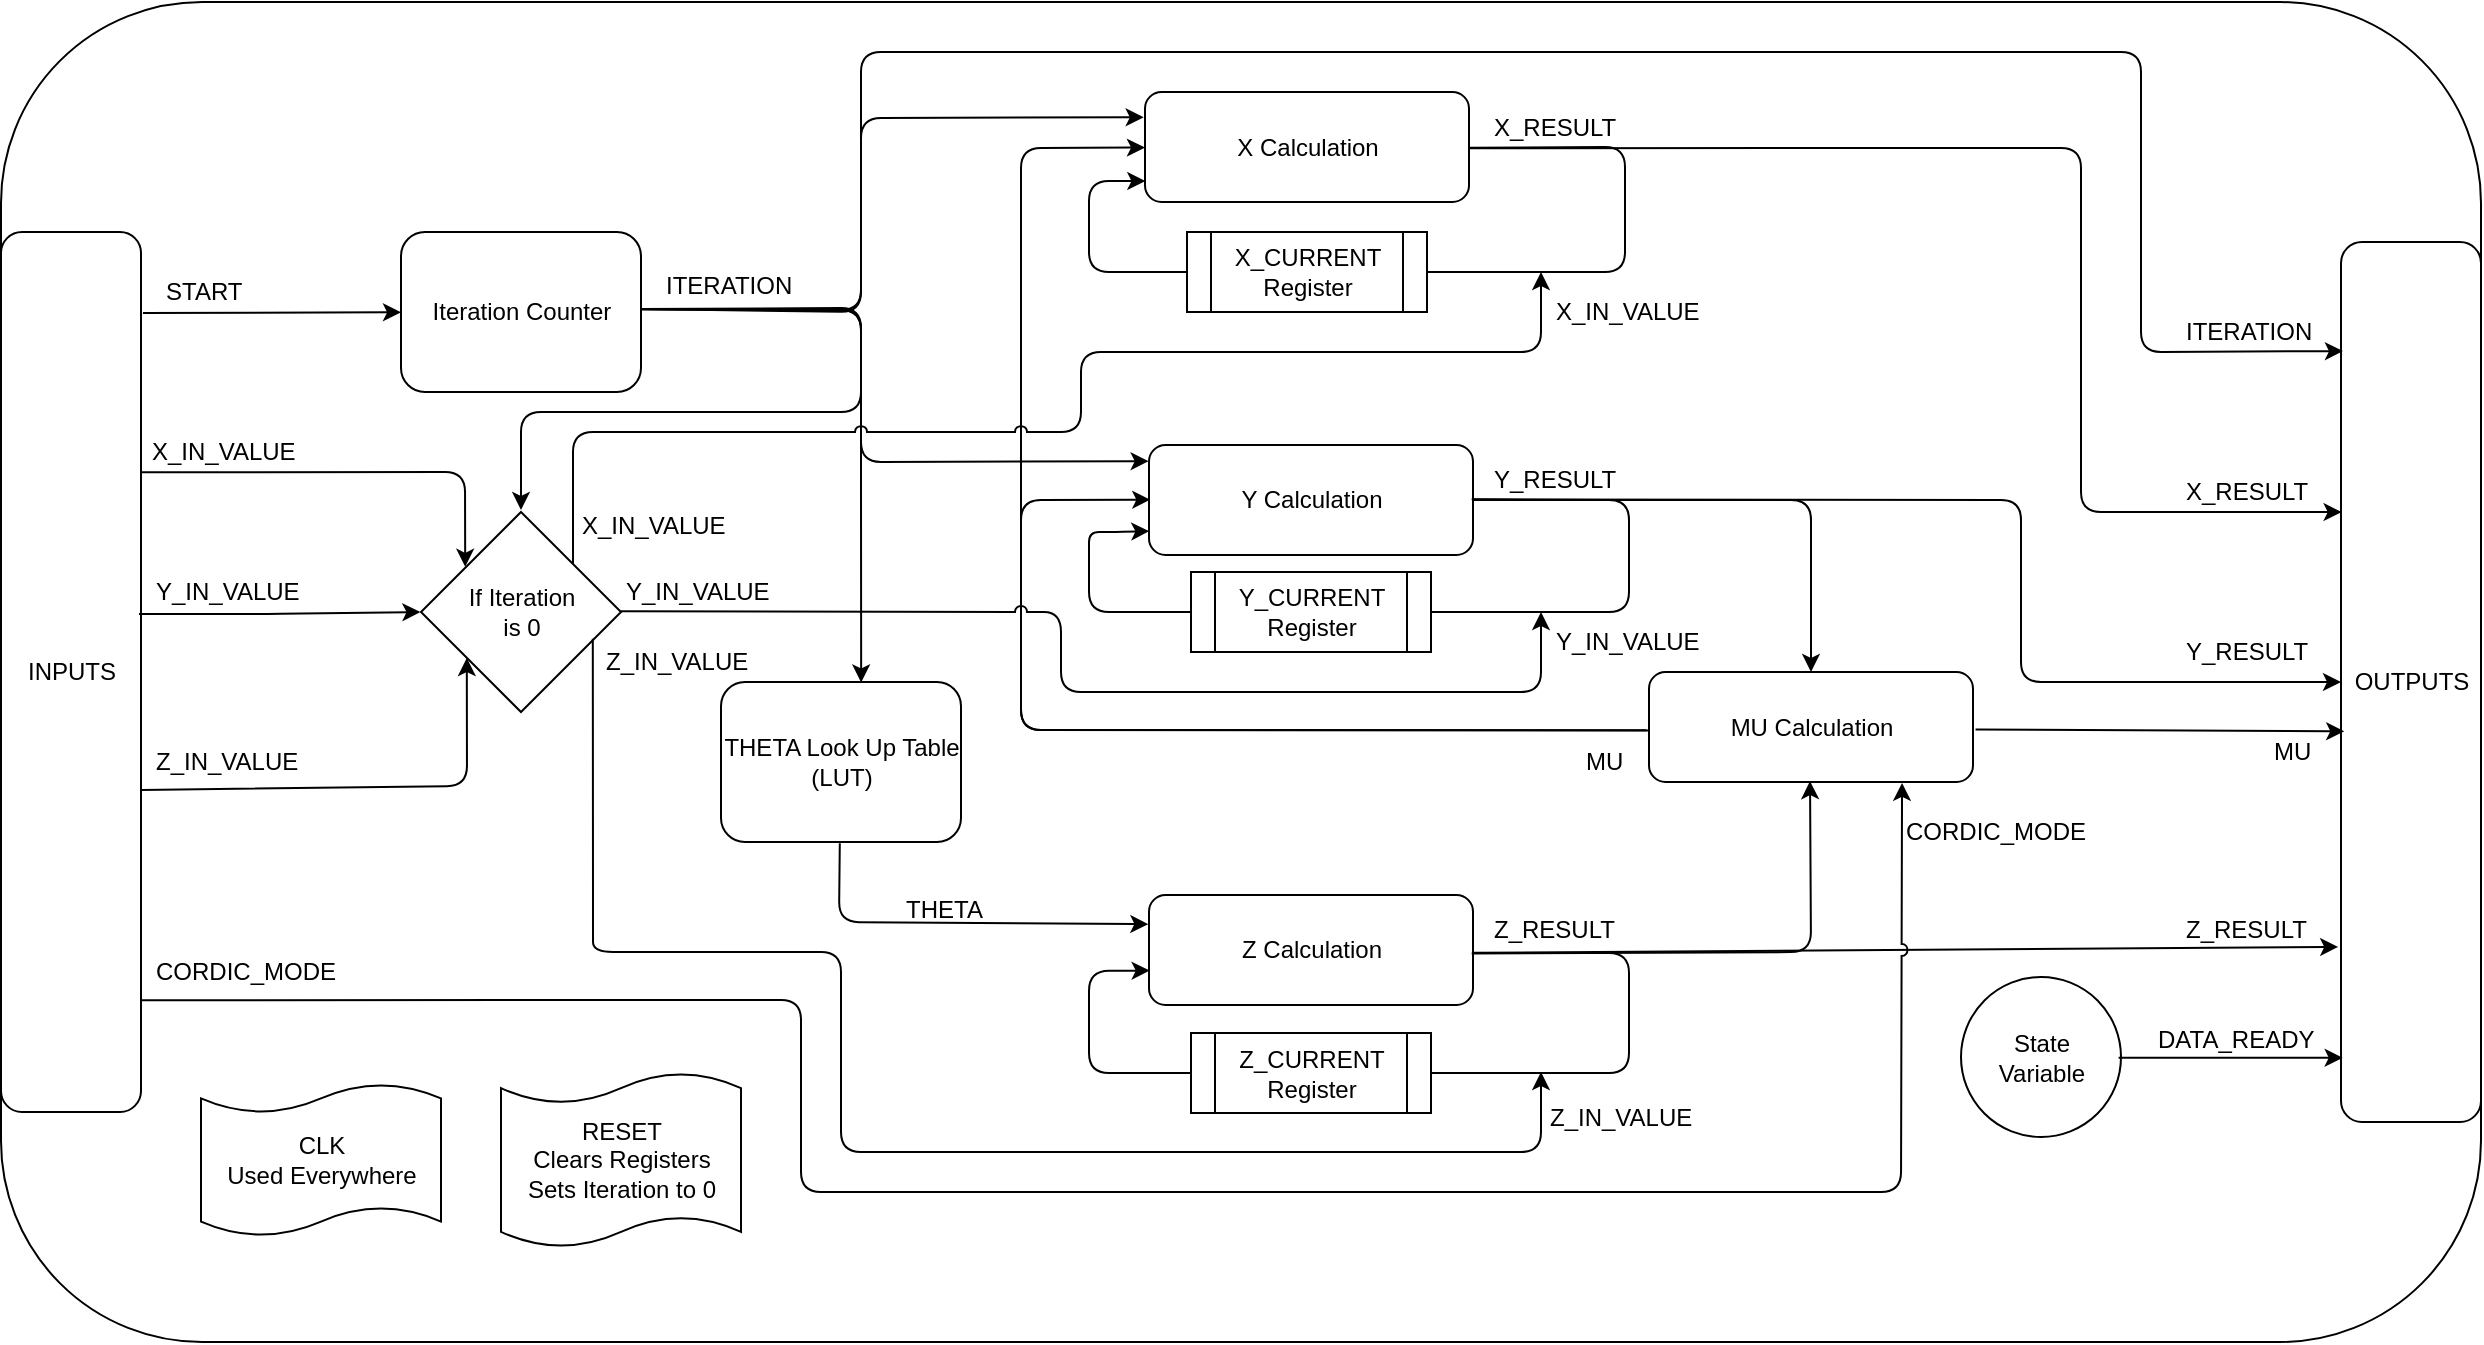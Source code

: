 <mxfile version="10.5.9" type="device"><diagram id="5dQQUnVVZyGBs88KWjow" name="Page-1"><mxGraphModel dx="1522" dy="789" grid="0" gridSize="10" guides="1" tooltips="1" connect="0" arrows="1" fold="1" page="1" pageScale="1" pageWidth="2000" pageHeight="2000" math="0" shadow="0"><root><mxCell id="0"/><mxCell id="1" parent="0"/><mxCell id="CRty-Kep7pwRo8-JoNmM-84" value="" style="rounded=1;whiteSpace=wrap;html=1;" parent="1" vertex="1"><mxGeometry x="206.5" y="240" width="1240" height="670" as="geometry"/></mxCell><mxCell id="CRty-Kep7pwRo8-JoNmM-1" value="INPUTS" style="rounded=1;whiteSpace=wrap;html=1;" parent="1" vertex="1"><mxGeometry x="206.5" y="355" width="70" height="440" as="geometry"/></mxCell><mxCell id="CRty-Kep7pwRo8-JoNmM-3" value="X Calculation" style="rounded=1;whiteSpace=wrap;html=1;" parent="1" vertex="1"><mxGeometry x="778.5" y="285" width="162" height="55" as="geometry"/></mxCell><mxCell id="CRty-Kep7pwRo8-JoNmM-5" value="Iteration Counter" style="rounded=1;whiteSpace=wrap;html=1;" parent="1" vertex="1"><mxGeometry x="406.5" y="355" width="120" height="80" as="geometry"/></mxCell><mxCell id="CRty-Kep7pwRo8-JoNmM-7" value="START" style="text;html=1;resizable=0;points=[];autosize=1;align=left;verticalAlign=top;spacingTop=-4;" parent="1" vertex="1"><mxGeometry x="286.5" y="375" width="50" height="20" as="geometry"/></mxCell><mxCell id="CRty-Kep7pwRo8-JoNmM-15" value="" style="endArrow=classic;html=1;exitX=1.014;exitY=0.092;exitDx=0;exitDy=0;exitPerimeter=0;" parent="1" edge="1" target="CRty-Kep7pwRo8-JoNmM-5" source="CRty-Kep7pwRo8-JoNmM-1"><mxGeometry width="50" height="50" relative="1" as="geometry"><mxPoint x="726.5" y="295" as="sourcePoint"/><mxPoint x="819.5" y="295" as="targetPoint"/></mxGeometry></mxCell><mxCell id="CRty-Kep7pwRo8-JoNmM-19" value="" style="endArrow=classic;html=1;entryX=-0.004;entryY=0.23;entryDx=0;entryDy=0;entryPerimeter=0;exitX=0.999;exitY=0.481;exitDx=0;exitDy=0;exitPerimeter=0;" parent="1" edge="1" target="CRty-Kep7pwRo8-JoNmM-3" source="CRty-Kep7pwRo8-JoNmM-5"><mxGeometry width="50" height="50" relative="1" as="geometry"><mxPoint x="726.5" y="314.5" as="sourcePoint"/><mxPoint x="819.5" y="314.5" as="targetPoint"/><Array as="points"><mxPoint x="636.5" y="394"/><mxPoint x="636.5" y="298"/></Array></mxGeometry></mxCell><mxCell id="ZrkKVSXEOIhUWwVmv3_7-3" value="OUTPUTS" style="rounded=1;whiteSpace=wrap;html=1;" vertex="1" parent="1"><mxGeometry x="1376.5" y="360" width="70" height="440" as="geometry"/></mxCell><mxCell id="ZrkKVSXEOIhUWwVmv3_7-7" value="Y Calculation" style="rounded=1;whiteSpace=wrap;html=1;" vertex="1" parent="1"><mxGeometry x="780.5" y="461.5" width="162" height="55" as="geometry"/></mxCell><mxCell id="ZrkKVSXEOIhUWwVmv3_7-8" value="Z Calculation" style="rounded=1;whiteSpace=wrap;html=1;" vertex="1" parent="1"><mxGeometry x="780.5" y="686.5" width="162" height="55" as="geometry"/></mxCell><mxCell id="ZrkKVSXEOIhUWwVmv3_7-10" value="ITERATION" style="text;html=1;resizable=0;points=[];autosize=1;align=left;verticalAlign=top;spacingTop=-4;" vertex="1" parent="1"><mxGeometry x="536.5" y="371.5" width="80" height="20" as="geometry"/></mxCell><mxCell id="ZrkKVSXEOIhUWwVmv3_7-11" value="THETA Look Up Table (LUT)" style="rounded=1;whiteSpace=wrap;html=1;" vertex="1" parent="1"><mxGeometry x="566.5" y="580" width="120" height="80" as="geometry"/></mxCell><mxCell id="ZrkKVSXEOIhUWwVmv3_7-13" value="" style="endArrow=classic;html=1;exitX=1.001;exitY=0.527;exitDx=0;exitDy=0;exitPerimeter=0;entryX=-0.02;entryY=0.801;entryDx=0;entryDy=0;entryPerimeter=0;" edge="1" parent="1" source="ZrkKVSXEOIhUWwVmv3_7-8" target="ZrkKVSXEOIhUWwVmv3_7-3"><mxGeometry width="50" height="50" relative="1" as="geometry"><mxPoint x="436.5" y="1205" as="sourcePoint"/><mxPoint x="486.5" y="1155" as="targetPoint"/></mxGeometry></mxCell><mxCell id="ZrkKVSXEOIhUWwVmv3_7-14" value="Z_RESULT" style="text;html=1;resizable=0;points=[];autosize=1;align=left;verticalAlign=top;spacingTop=-4;" vertex="1" parent="1"><mxGeometry x="950.5" y="694" width="80" height="20" as="geometry"/></mxCell><mxCell id="ZrkKVSXEOIhUWwVmv3_7-15" value="" style="endArrow=classic;html=1;entryX=-0.002;entryY=0.265;entryDx=0;entryDy=0;entryPerimeter=0;exitX=0.495;exitY=1.008;exitDx=0;exitDy=0;exitPerimeter=0;" edge="1" parent="1" source="ZrkKVSXEOIhUWwVmv3_7-11" target="ZrkKVSXEOIhUWwVmv3_7-8"><mxGeometry width="50" height="50" relative="1" as="geometry"><mxPoint x="536.5" y="403.429" as="sourcePoint"/><mxPoint x="754.214" y="484" as="targetPoint"/><Array as="points"><mxPoint x="625.5" y="700"/></Array></mxGeometry></mxCell><mxCell id="ZrkKVSXEOIhUWwVmv3_7-16" value="THETA" style="text;html=1;resizable=0;points=[];autosize=1;align=left;verticalAlign=top;spacingTop=-4;" vertex="1" parent="1"><mxGeometry x="656.5" y="683.5" width="50" height="20" as="geometry"/></mxCell><mxCell id="ZrkKVSXEOIhUWwVmv3_7-18" value="" style="endArrow=classic;html=1;exitX=1;exitY=0.526;exitDx=0;exitDy=0;exitPerimeter=0;entryX=0.002;entryY=0.687;entryDx=0;entryDy=0;entryPerimeter=0;" edge="1" parent="1" source="ZrkKVSXEOIhUWwVmv3_7-8" target="ZrkKVSXEOIhUWwVmv3_7-8"><mxGeometry width="50" height="50" relative="1" as="geometry"><mxPoint x="951.879" y="725.983" as="sourcePoint"/><mxPoint x="1418.776" y="723.224" as="targetPoint"/><Array as="points"><mxPoint x="1020.5" y="715.5"/><mxPoint x="1020.5" y="775.5"/><mxPoint x="750.5" y="775.5"/><mxPoint x="750.5" y="724.5"/></Array></mxGeometry></mxCell><mxCell id="ZrkKVSXEOIhUWwVmv3_7-20" value="" style="endArrow=classic;html=1;exitX=1;exitY=0.526;exitDx=0;exitDy=0;exitPerimeter=0;entryX=0.001;entryY=0.783;entryDx=0;entryDy=0;entryPerimeter=0;" edge="1" parent="1" target="ZrkKVSXEOIhUWwVmv3_7-7"><mxGeometry width="50" height="50" relative="1" as="geometry"><mxPoint x="942.569" y="488.793" as="sourcePoint"/><mxPoint x="780.5" y="497.759" as="targetPoint"/><Array as="points"><mxPoint x="1020.5" y="489"/><mxPoint x="1020.5" y="545"/><mxPoint x="880.5" y="545"/><mxPoint x="750.5" y="545"/><mxPoint x="750.5" y="525"/><mxPoint x="750.5" y="505"/><mxPoint x="760.5" y="505"/></Array></mxGeometry></mxCell><mxCell id="ZrkKVSXEOIhUWwVmv3_7-21" value="" style="endArrow=classic;html=1;exitX=1.002;exitY=0.506;exitDx=0;exitDy=0;exitPerimeter=0;entryX=0.001;entryY=0.81;entryDx=0;entryDy=0;entryPerimeter=0;" edge="1" parent="1" source="CRty-Kep7pwRo8-JoNmM-3" target="CRty-Kep7pwRo8-JoNmM-3"><mxGeometry width="50" height="50" relative="1" as="geometry"><mxPoint x="940.569" y="318.293" as="sourcePoint"/><mxPoint x="778.5" y="327.259" as="targetPoint"/><Array as="points"><mxPoint x="1018.5" y="312.5"/><mxPoint x="1018.5" y="375"/><mxPoint x="750.5" y="375"/><mxPoint x="750.5" y="329.5"/></Array></mxGeometry></mxCell><mxCell id="ZrkKVSXEOIhUWwVmv3_7-23" value="" style="endArrow=classic;html=1;exitX=0.996;exitY=0.494;exitDx=0;exitDy=0;exitPerimeter=0;" edge="1" parent="1" source="ZrkKVSXEOIhUWwVmv3_7-7" target="ZrkKVSXEOIhUWwVmv3_7-3"><mxGeometry width="50" height="50" relative="1" as="geometry"><mxPoint x="656.5" y="1205" as="sourcePoint"/><mxPoint x="706.5" y="1155" as="targetPoint"/><Array as="points"><mxPoint x="1216.5" y="489"/><mxPoint x="1216.5" y="580"/></Array></mxGeometry></mxCell><mxCell id="ZrkKVSXEOIhUWwVmv3_7-24" value="" style="endArrow=classic;html=1;exitX=0.998;exitY=0.511;exitDx=0;exitDy=0;exitPerimeter=0;entryX=1.004;entryY=1.003;entryDx=0;entryDy=0;entryPerimeter=0;" edge="1" parent="1" source="CRty-Kep7pwRo8-JoNmM-3" target="ZrkKVSXEOIhUWwVmv3_7-27"><mxGeometry width="50" height="50" relative="1" as="geometry"><mxPoint x="906.667" y="408.667" as="sourcePoint"/><mxPoint x="1375.833" y="408.667" as="targetPoint"/><Array as="points"><mxPoint x="1246.5" y="313"/><mxPoint x="1246.5" y="495"/></Array></mxGeometry></mxCell><mxCell id="ZrkKVSXEOIhUWwVmv3_7-25" value="Y_RESULT" style="text;html=1;resizable=0;points=[];autosize=1;align=left;verticalAlign=top;spacingTop=-4;" vertex="1" parent="1"><mxGeometry x="950.5" y="469" width="80" height="20" as="geometry"/></mxCell><mxCell id="ZrkKVSXEOIhUWwVmv3_7-26" value="X_RESULT" style="text;html=1;resizable=0;points=[];autosize=1;align=left;verticalAlign=top;spacingTop=-4;" vertex="1" parent="1"><mxGeometry x="950.5" y="292.5" width="80" height="20" as="geometry"/></mxCell><mxCell id="ZrkKVSXEOIhUWwVmv3_7-27" value="X_RESULT" style="text;html=1;resizable=0;points=[];autosize=1;align=left;verticalAlign=top;spacingTop=-4;" vertex="1" parent="1"><mxGeometry x="1296.5" y="475" width="80" height="20" as="geometry"/></mxCell><mxCell id="ZrkKVSXEOIhUWwVmv3_7-28" value="Y_RESULT" style="text;html=1;resizable=0;points=[];autosize=1;align=left;verticalAlign=top;spacingTop=-4;" vertex="1" parent="1"><mxGeometry x="1296.5" y="555" width="80" height="20" as="geometry"/></mxCell><mxCell id="ZrkKVSXEOIhUWwVmv3_7-29" value="Z_RESULT" style="text;html=1;resizable=0;points=[];autosize=1;align=left;verticalAlign=top;spacingTop=-4;" vertex="1" parent="1"><mxGeometry x="1296.5" y="693.5" width="80" height="20" as="geometry"/></mxCell><mxCell id="ZrkKVSXEOIhUWwVmv3_7-31" value="Z_CURRENT&lt;br&gt;Register&lt;br&gt;" style="shape=process;whiteSpace=wrap;html=1;backgroundOutline=1;" vertex="1" parent="1"><mxGeometry x="801.5" y="755.5" width="120" height="40" as="geometry"/></mxCell><mxCell id="ZrkKVSXEOIhUWwVmv3_7-33" value="Y_CURRENT&lt;br&gt;Register&lt;br&gt;" style="shape=process;whiteSpace=wrap;html=1;backgroundOutline=1;" vertex="1" parent="1"><mxGeometry x="801.5" y="525" width="120" height="40" as="geometry"/></mxCell><mxCell id="ZrkKVSXEOIhUWwVmv3_7-34" value="X_CURRENT&lt;br&gt;Register&lt;br&gt;" style="shape=process;whiteSpace=wrap;html=1;backgroundOutline=1;" vertex="1" parent="1"><mxGeometry x="799.5" y="355" width="120" height="40" as="geometry"/></mxCell><mxCell id="ZrkKVSXEOIhUWwVmv3_7-36" value="MU Calculation" style="rounded=1;whiteSpace=wrap;html=1;" vertex="1" parent="1"><mxGeometry x="1030.5" y="575" width="162" height="55" as="geometry"/></mxCell><mxCell id="ZrkKVSXEOIhUWwVmv3_7-37" value="" style="endArrow=classic;html=1;" edge="1" parent="1" target="ZrkKVSXEOIhUWwVmv3_7-36"><mxGeometry width="50" height="50" relative="1" as="geometry"><mxPoint x="942" y="489" as="sourcePoint"/><mxPoint x="1386.833" y="498.667" as="targetPoint"/><Array as="points"><mxPoint x="1111.5" y="489"/></Array></mxGeometry></mxCell><mxCell id="ZrkKVSXEOIhUWwVmv3_7-38" value="" style="endArrow=classic;html=1;exitX=0.996;exitY=0.531;exitDx=0;exitDy=0;exitPerimeter=0;entryX=0.497;entryY=0.992;entryDx=0;entryDy=0;entryPerimeter=0;" edge="1" parent="1" source="ZrkKVSXEOIhUWwVmv3_7-8" target="ZrkKVSXEOIhUWwVmv3_7-36"><mxGeometry width="50" height="50" relative="1" as="geometry"><mxPoint x="918.569" y="724.793" as="sourcePoint"/><mxPoint x="1384.776" y="722.724" as="targetPoint"/><Array as="points"><mxPoint x="1111.5" y="715"/></Array></mxGeometry></mxCell><mxCell id="ZrkKVSXEOIhUWwVmv3_7-39" value="" style="endArrow=classic;html=1;exitX=0.994;exitY=0.873;exitDx=0;exitDy=0;exitPerimeter=0;entryX=0.781;entryY=1.008;entryDx=0;entryDy=0;entryPerimeter=0;jumpStyle=arc;jumpSize=6;" edge="1" parent="1" source="CRty-Kep7pwRo8-JoNmM-1" target="ZrkKVSXEOIhUWwVmv3_7-36"><mxGeometry width="50" height="50" relative="1" as="geometry"><mxPoint x="917.5" y="725" as="sourcePoint"/><mxPoint x="1121.5" y="640" as="targetPoint"/><Array as="points"><mxPoint x="606.5" y="739"/><mxPoint x="606.5" y="835"/><mxPoint x="1156.5" y="835"/></Array></mxGeometry></mxCell><mxCell id="ZrkKVSXEOIhUWwVmv3_7-40" value="CORDIC_MODE&lt;br&gt;&lt;br&gt;" style="text;html=1;resizable=0;points=[];autosize=1;align=left;verticalAlign=top;spacingTop=-4;" vertex="1" parent="1"><mxGeometry x="281.5" y="715" width="110" height="30" as="geometry"/></mxCell><mxCell id="ZrkKVSXEOIhUWwVmv3_7-41" value="CORDIC_MODE&lt;br&gt;&lt;br&gt;" style="text;html=1;resizable=0;points=[];autosize=1;align=left;verticalAlign=top;spacingTop=-4;" vertex="1" parent="1"><mxGeometry x="1156.5" y="645" width="110" height="30" as="geometry"/></mxCell><mxCell id="ZrkKVSXEOIhUWwVmv3_7-42" value="" style="endArrow=classic;html=1;entryX=0.004;entryY=0.497;entryDx=0;entryDy=0;entryPerimeter=0;exitX=-0.008;exitY=0.53;exitDx=0;exitDy=0;exitPerimeter=0;" edge="1" parent="1" source="ZrkKVSXEOIhUWwVmv3_7-36" target="ZrkKVSXEOIhUWwVmv3_7-7"><mxGeometry width="50" height="50" relative="1" as="geometry"><mxPoint x="206.5" y="985" as="sourcePoint"/><mxPoint x="256.5" y="935" as="targetPoint"/><Array as="points"><mxPoint x="716.5" y="604"/><mxPoint x="716.5" y="489"/></Array></mxGeometry></mxCell><mxCell id="ZrkKVSXEOIhUWwVmv3_7-43" value="" style="endArrow=classic;html=1;exitX=-0.008;exitY=0.53;exitDx=0;exitDy=0;exitPerimeter=0;jumpStyle=arc;" edge="1" parent="1" target="CRty-Kep7pwRo8-JoNmM-3"><mxGeometry width="50" height="50" relative="1" as="geometry"><mxPoint x="1030.6" y="604.2" as="sourcePoint"/><mxPoint x="782.6" y="489" as="targetPoint"/><Array as="points"><mxPoint x="716.5" y="604"/><mxPoint x="716.5" y="313"/></Array></mxGeometry></mxCell><mxCell id="ZrkKVSXEOIhUWwVmv3_7-44" value="MU&lt;br&gt;" style="text;html=1;resizable=0;points=[];autosize=1;align=left;verticalAlign=top;spacingTop=-4;" vertex="1" parent="1"><mxGeometry x="996.5" y="610" width="30" height="20" as="geometry"/></mxCell><mxCell id="ZrkKVSXEOIhUWwVmv3_7-47" value="" style="endArrow=classic;html=1;exitX=0.996;exitY=0.482;exitDx=0;exitDy=0;exitPerimeter=0;entryX=0.014;entryY=0.124;entryDx=0;entryDy=0;entryPerimeter=0;" edge="1" parent="1" source="CRty-Kep7pwRo8-JoNmM-5" target="ZrkKVSXEOIhUWwVmv3_7-3"><mxGeometry width="50" height="50" relative="1" as="geometry"><mxPoint x="526.5" y="394.414" as="sourcePoint"/><mxPoint x="1376.5" y="391" as="targetPoint"/><Array as="points"><mxPoint x="636.5" y="395"/><mxPoint x="636.5" y="265"/><mxPoint x="1276.5" y="265"/><mxPoint x="1276.5" y="415"/></Array></mxGeometry></mxCell><mxCell id="ZrkKVSXEOIhUWwVmv3_7-49" value="ITERATION" style="text;html=1;resizable=0;points=[];autosize=1;align=left;verticalAlign=top;spacingTop=-4;" vertex="1" parent="1"><mxGeometry x="1296.5" y="395" width="80" height="20" as="geometry"/></mxCell><mxCell id="ZrkKVSXEOIhUWwVmv3_7-50" value="If Iteration&lt;br&gt;is 0" style="rhombus;whiteSpace=wrap;html=1;" vertex="1" parent="1"><mxGeometry x="416.5" y="495" width="100" height="100" as="geometry"/></mxCell><mxCell id="ZrkKVSXEOIhUWwVmv3_7-51" value="" style="endArrow=classic;html=1;entryX=0.5;entryY=-0.01;entryDx=0;entryDy=0;entryPerimeter=0;exitX=0.998;exitY=0.484;exitDx=0;exitDy=0;exitPerimeter=0;" edge="1" parent="1" source="CRty-Kep7pwRo8-JoNmM-5" target="ZrkKVSXEOIhUWwVmv3_7-50"><mxGeometry width="50" height="50" relative="1" as="geometry"><mxPoint x="526.5" y="395.914" as="sourcePoint"/><mxPoint x="636.845" y="582.81" as="targetPoint"/><Array as="points"><mxPoint x="636.5" y="394"/><mxPoint x="636.5" y="445"/><mxPoint x="466.5" y="445"/></Array></mxGeometry></mxCell><mxCell id="ZrkKVSXEOIhUWwVmv3_7-52" value="" style="endArrow=classic;html=1;exitX=1.004;exitY=0.634;exitDx=0;exitDy=0;exitPerimeter=0;entryX=0.229;entryY=0.73;entryDx=0;entryDy=0;entryPerimeter=0;" edge="1" parent="1" source="CRty-Kep7pwRo8-JoNmM-1" target="ZrkKVSXEOIhUWwVmv3_7-50"><mxGeometry width="50" height="50" relative="1" as="geometry"><mxPoint x="206.5" y="985" as="sourcePoint"/><mxPoint x="256.5" y="935" as="targetPoint"/><Array as="points"><mxPoint x="439.5" y="632"/></Array></mxGeometry></mxCell><mxCell id="ZrkKVSXEOIhUWwVmv3_7-53" value="Z_IN_VALUE&lt;br&gt;" style="text;html=1;resizable=0;points=[];autosize=1;align=left;verticalAlign=top;spacingTop=-4;" vertex="1" parent="1"><mxGeometry x="281.5" y="610" width="90" height="20" as="geometry"/></mxCell><mxCell id="ZrkKVSXEOIhUWwVmv3_7-54" value="" style="endArrow=classic;html=1;exitX=0.986;exitY=0.434;exitDx=0;exitDy=0;exitPerimeter=0;entryX=-0.003;entryY=0.5;entryDx=0;entryDy=0;entryPerimeter=0;" edge="1" parent="1" source="CRty-Kep7pwRo8-JoNmM-1" target="ZrkKVSXEOIhUWwVmv3_7-50"><mxGeometry width="50" height="50" relative="1" as="geometry"><mxPoint x="286.833" y="644.056" as="sourcePoint"/><mxPoint x="449.333" y="577.944" as="targetPoint"/><Array as="points"><mxPoint x="336.5" y="546"/></Array></mxGeometry></mxCell><mxCell id="ZrkKVSXEOIhUWwVmv3_7-55" value="Y_IN_VALUE&lt;br&gt;" style="text;html=1;resizable=0;points=[];autosize=1;align=left;verticalAlign=top;spacingTop=-4;" vertex="1" parent="1"><mxGeometry x="281.5" y="525" width="90" height="20" as="geometry"/></mxCell><mxCell id="ZrkKVSXEOIhUWwVmv3_7-56" value="" style="endArrow=classic;html=1;exitX=0.995;exitY=0.273;exitDx=0;exitDy=0;exitPerimeter=0;entryX=0.221;entryY=0.274;entryDx=0;entryDy=0;entryPerimeter=0;" edge="1" parent="1" source="CRty-Kep7pwRo8-JoNmM-1" target="ZrkKVSXEOIhUWwVmv3_7-50"><mxGeometry width="50" height="50" relative="1" as="geometry"><mxPoint x="276.333" y="631" as="sourcePoint"/><mxPoint x="439" y="565" as="targetPoint"/><Array as="points"><mxPoint x="438.5" y="475"/></Array></mxGeometry></mxCell><mxCell id="ZrkKVSXEOIhUWwVmv3_7-57" value="X_IN_VALUE&lt;br&gt;" style="text;html=1;resizable=0;points=[];autosize=1;align=left;verticalAlign=top;spacingTop=-4;" vertex="1" parent="1"><mxGeometry x="279.5" y="455" width="90" height="20" as="geometry"/></mxCell><mxCell id="ZrkKVSXEOIhUWwVmv3_7-59" value="" style="endArrow=classic;html=1;exitX=1;exitY=0.496;exitDx=0;exitDy=0;exitPerimeter=0;jumpStyle=arc;" edge="1" parent="1" source="ZrkKVSXEOIhUWwVmv3_7-50"><mxGeometry width="50" height="50" relative="1" as="geometry"><mxPoint x="526.655" y="537.293" as="sourcePoint"/><mxPoint x="976.5" y="545" as="targetPoint"/><Array as="points"><mxPoint x="736.5" y="545"/><mxPoint x="736.5" y="585"/><mxPoint x="976.5" y="585"/></Array></mxGeometry></mxCell><mxCell id="ZrkKVSXEOIhUWwVmv3_7-60" value="" style="endArrow=classic;html=1;exitX=0.859;exitY=0.634;exitDx=0;exitDy=0;exitPerimeter=0;" edge="1" parent="1" source="ZrkKVSXEOIhUWwVmv3_7-50"><mxGeometry width="50" height="50" relative="1" as="geometry"><mxPoint x="536.655" y="547.293" as="sourcePoint"/><mxPoint x="976.5" y="775" as="targetPoint"/><Array as="points"><mxPoint x="502.5" y="695"/><mxPoint x="502.5" y="715"/><mxPoint x="626.5" y="715"/><mxPoint x="626.5" y="815"/><mxPoint x="976.5" y="815"/></Array></mxGeometry></mxCell><mxCell id="ZrkKVSXEOIhUWwVmv3_7-61" value="X_IN_VALUE&lt;br&gt;" style="text;html=1;resizable=0;points=[];autosize=1;align=left;verticalAlign=top;spacingTop=-4;" vertex="1" parent="1"><mxGeometry x="494.5" y="491.5" width="90" height="20" as="geometry"/></mxCell><mxCell id="ZrkKVSXEOIhUWwVmv3_7-62" value="X_IN_VALUE&lt;br&gt;" style="text;html=1;resizable=0;points=[];autosize=1;align=left;verticalAlign=top;spacingTop=-4;" vertex="1" parent="1"><mxGeometry x="981.5" y="385" width="90" height="20" as="geometry"/></mxCell><mxCell id="ZrkKVSXEOIhUWwVmv3_7-63" value="Y_IN_VALUE&lt;br&gt;" style="text;html=1;resizable=0;points=[];autosize=1;align=left;verticalAlign=top;spacingTop=-4;" vertex="1" parent="1"><mxGeometry x="516.5" y="525" width="90" height="20" as="geometry"/></mxCell><mxCell id="ZrkKVSXEOIhUWwVmv3_7-65" value="Z_IN_VALUE&lt;br&gt;" style="text;html=1;resizable=0;points=[];autosize=1;align=left;verticalAlign=top;spacingTop=-4;" vertex="1" parent="1"><mxGeometry x="506.5" y="560" width="90" height="20" as="geometry"/></mxCell><mxCell id="ZrkKVSXEOIhUWwVmv3_7-66" value="Z_IN_VALUE&lt;br&gt;" style="text;html=1;resizable=0;points=[];autosize=1;align=left;verticalAlign=top;spacingTop=-4;" vertex="1" parent="1"><mxGeometry x="978.5" y="787.5" width="90" height="20" as="geometry"/></mxCell><mxCell id="ZrkKVSXEOIhUWwVmv3_7-67" value="Y_IN_VALUE&lt;br&gt;" style="text;html=1;resizable=0;points=[];autosize=1;align=left;verticalAlign=top;spacingTop=-4;" vertex="1" parent="1"><mxGeometry x="981.5" y="550" width="90" height="20" as="geometry"/></mxCell><mxCell id="ZrkKVSXEOIhUWwVmv3_7-12" value="" style="endArrow=classic;html=1;entryX=0.584;entryY=0.003;entryDx=0;entryDy=0;entryPerimeter=0;exitX=1;exitY=0.481;exitDx=0;exitDy=0;exitPerimeter=0;" edge="1" parent="1" source="CRty-Kep7pwRo8-JoNmM-5" target="ZrkKVSXEOIhUWwVmv3_7-11"><mxGeometry width="50" height="50" relative="1" as="geometry"><mxPoint x="536.5" y="404" as="sourcePoint"/><mxPoint x="754.5" y="484" as="targetPoint"/><Array as="points"><mxPoint x="636.5" y="393"/><mxPoint x="636.5" y="484"/></Array></mxGeometry></mxCell><mxCell id="ZrkKVSXEOIhUWwVmv3_7-58" value="" style="endArrow=classic;html=1;exitX=0.76;exitY=0.258;exitDx=0;exitDy=0;exitPerimeter=0;jumpStyle=arc;" edge="1" parent="1" source="ZrkKVSXEOIhUWwVmv3_7-50"><mxGeometry width="50" height="50" relative="1" as="geometry"><mxPoint x="516.655" y="527.293" as="sourcePoint"/><mxPoint x="976.5" y="375" as="targetPoint"/><Array as="points"><mxPoint x="492.5" y="455"/><mxPoint x="746.5" y="455"/><mxPoint x="746.5" y="415"/><mxPoint x="976.5" y="415"/></Array></mxGeometry></mxCell><mxCell id="ZrkKVSXEOIhUWwVmv3_7-9" value="" style="endArrow=classic;html=1;entryX=-0.001;entryY=0.147;entryDx=0;entryDy=0;entryPerimeter=0;exitX=1;exitY=0.482;exitDx=0;exitDy=0;exitPerimeter=0;" edge="1" parent="1" source="CRty-Kep7pwRo8-JoNmM-5" target="ZrkKVSXEOIhUWwVmv3_7-7"><mxGeometry width="50" height="50" relative="1" as="geometry"><mxPoint x="526.5" y="395" as="sourcePoint"/><mxPoint x="751.833" y="422" as="targetPoint"/><Array as="points"><mxPoint x="636.5" y="394"/><mxPoint x="636.5" y="470"/></Array></mxGeometry></mxCell><mxCell id="ZrkKVSXEOIhUWwVmv3_7-72" value="State &lt;br&gt;Variable" style="ellipse;whiteSpace=wrap;html=1;aspect=fixed;" vertex="1" parent="1"><mxGeometry x="1186.5" y="727.5" width="80" height="80" as="geometry"/></mxCell><mxCell id="ZrkKVSXEOIhUWwVmv3_7-73" value="" style="endArrow=classic;html=1;entryX=0.012;entryY=0.927;entryDx=0;entryDy=0;entryPerimeter=0;exitX=0.985;exitY=0.504;exitDx=0;exitDy=0;exitPerimeter=0;" edge="1" parent="1" source="ZrkKVSXEOIhUWwVmv3_7-72" target="ZrkKVSXEOIhUWwVmv3_7-3"><mxGeometry width="50" height="50" relative="1" as="geometry"><mxPoint x="320" y="981" as="sourcePoint"/><mxPoint x="370" y="931" as="targetPoint"/></mxGeometry></mxCell><mxCell id="ZrkKVSXEOIhUWwVmv3_7-74" value="DATA_READY" style="text;html=1;resizable=0;points=[];autosize=1;align=left;verticalAlign=top;spacingTop=-4;" vertex="1" parent="1"><mxGeometry x="1283" y="748.5" width="88" height="14" as="geometry"/></mxCell><mxCell id="ZrkKVSXEOIhUWwVmv3_7-75" value="" style="endArrow=classic;html=1;entryX=0.023;entryY=0.556;entryDx=0;entryDy=0;entryPerimeter=0;exitX=1.008;exitY=0.523;exitDx=0;exitDy=0;exitPerimeter=0;" edge="1" parent="1" source="ZrkKVSXEOIhUWwVmv3_7-36" target="ZrkKVSXEOIhUWwVmv3_7-3"><mxGeometry width="50" height="50" relative="1" as="geometry"><mxPoint x="977" y="981" as="sourcePoint"/><mxPoint x="1027" y="931" as="targetPoint"/></mxGeometry></mxCell><mxCell id="ZrkKVSXEOIhUWwVmv3_7-76" value="MU&lt;br&gt;" style="text;html=1;resizable=0;points=[];autosize=1;align=left;verticalAlign=top;spacingTop=-4;" vertex="1" parent="1"><mxGeometry x="1341" y="604.5" width="30" height="20" as="geometry"/></mxCell><mxCell id="ZrkKVSXEOIhUWwVmv3_7-77" value="CLK&lt;br&gt;Used Everywhere&lt;br&gt;" style="shape=tape;whiteSpace=wrap;html=1;size=0.19;" vertex="1" parent="1"><mxGeometry x="306.5" y="781" width="120" height="76" as="geometry"/></mxCell><mxCell id="ZrkKVSXEOIhUWwVmv3_7-78" value="RESET&lt;br&gt;Clears Registers&lt;br&gt;Sets Iteration to 0&lt;br&gt;" style="shape=tape;whiteSpace=wrap;html=1;size=0.174;" vertex="1" parent="1"><mxGeometry x="456.5" y="775.5" width="120" height="87" as="geometry"/></mxCell></root></mxGraphModel></diagram></mxfile>